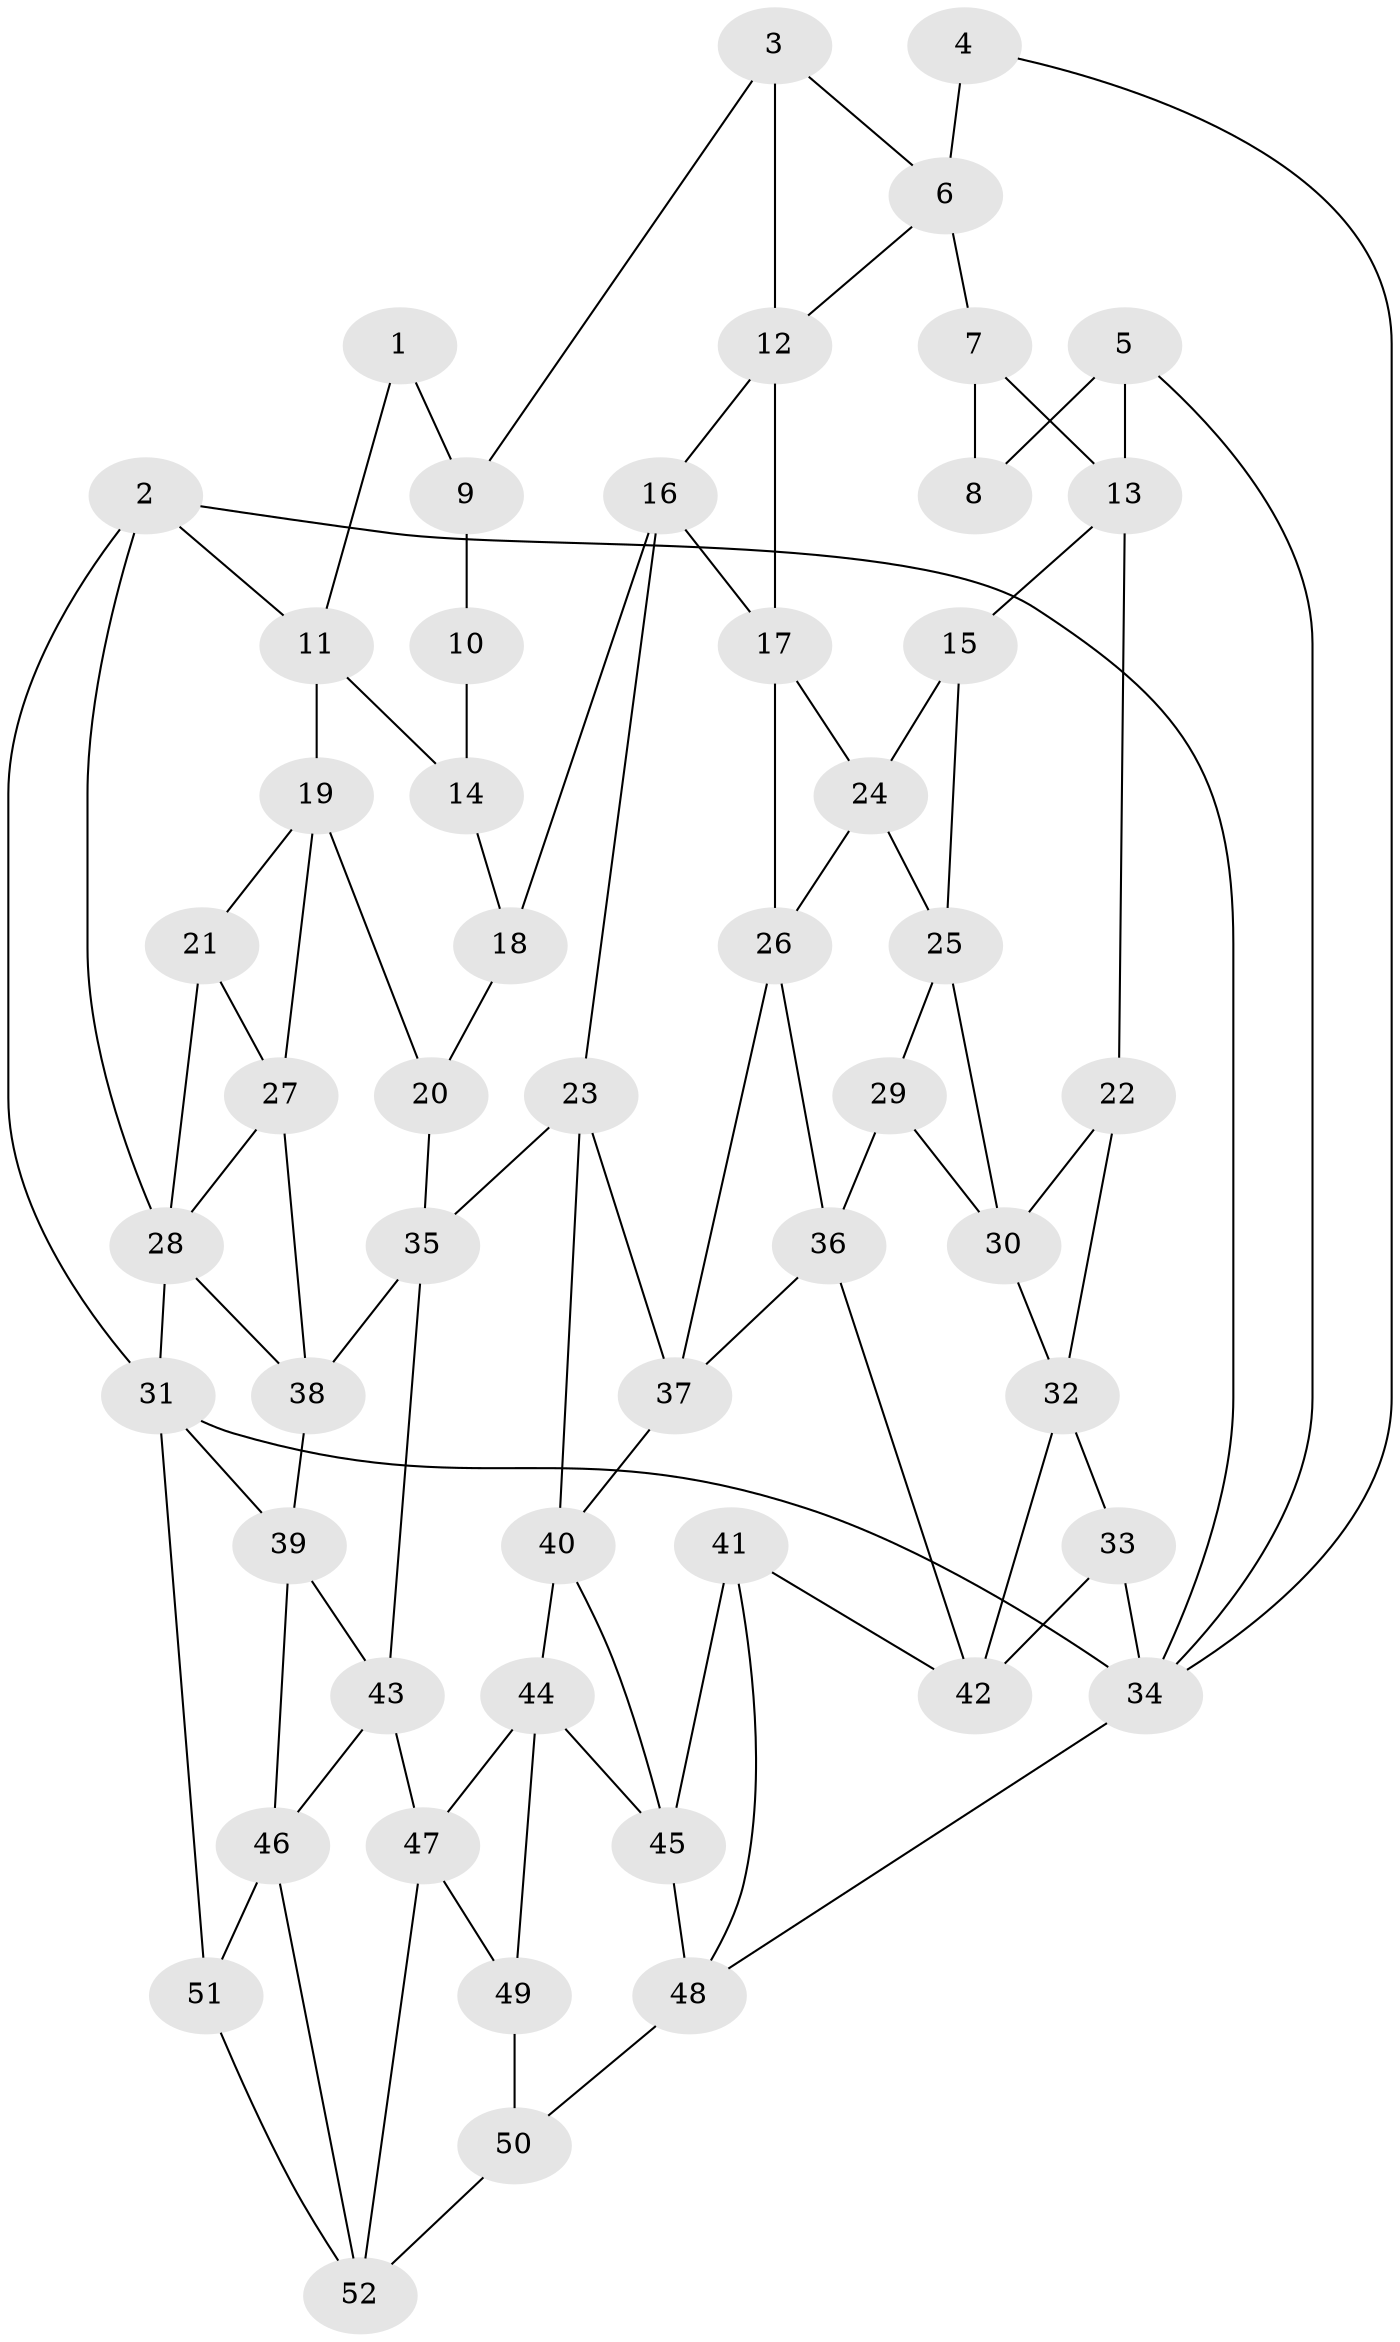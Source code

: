 // original degree distribution, {3: 0.028846153846153848, 5: 0.5480769230769231, 4: 0.21153846153846154, 6: 0.21153846153846154}
// Generated by graph-tools (version 1.1) at 2025/38/03/04/25 23:38:20]
// undirected, 52 vertices, 94 edges
graph export_dot {
  node [color=gray90,style=filled];
  1;
  2;
  3;
  4;
  5;
  6;
  7;
  8;
  9;
  10;
  11;
  12;
  13;
  14;
  15;
  16;
  17;
  18;
  19;
  20;
  21;
  22;
  23;
  24;
  25;
  26;
  27;
  28;
  29;
  30;
  31;
  32;
  33;
  34;
  35;
  36;
  37;
  38;
  39;
  40;
  41;
  42;
  43;
  44;
  45;
  46;
  47;
  48;
  49;
  50;
  51;
  52;
  1 -- 9 [weight=1.0];
  1 -- 11 [weight=1.0];
  2 -- 11 [weight=1.0];
  2 -- 28 [weight=1.0];
  2 -- 31 [weight=1.0];
  2 -- 34 [weight=1.0];
  3 -- 6 [weight=1.0];
  3 -- 9 [weight=1.0];
  3 -- 12 [weight=1.0];
  4 -- 6 [weight=1.0];
  4 -- 34 [weight=1.0];
  5 -- 8 [weight=1.0];
  5 -- 13 [weight=1.0];
  5 -- 34 [weight=1.0];
  6 -- 7 [weight=1.0];
  6 -- 12 [weight=1.0];
  7 -- 8 [weight=1.0];
  7 -- 13 [weight=1.0];
  9 -- 10 [weight=1.0];
  10 -- 14 [weight=2.0];
  11 -- 14 [weight=1.0];
  11 -- 19 [weight=1.0];
  12 -- 16 [weight=1.0];
  12 -- 17 [weight=1.0];
  13 -- 15 [weight=1.0];
  13 -- 22 [weight=1.0];
  14 -- 18 [weight=2.0];
  15 -- 24 [weight=1.0];
  15 -- 25 [weight=1.0];
  16 -- 17 [weight=1.0];
  16 -- 18 [weight=1.0];
  16 -- 23 [weight=1.0];
  17 -- 24 [weight=1.0];
  17 -- 26 [weight=1.0];
  18 -- 20 [weight=1.0];
  19 -- 20 [weight=1.0];
  19 -- 21 [weight=1.0];
  19 -- 27 [weight=1.0];
  20 -- 35 [weight=1.0];
  21 -- 27 [weight=1.0];
  21 -- 28 [weight=1.0];
  22 -- 30 [weight=1.0];
  22 -- 32 [weight=1.0];
  23 -- 35 [weight=1.0];
  23 -- 37 [weight=1.0];
  23 -- 40 [weight=1.0];
  24 -- 25 [weight=1.0];
  24 -- 26 [weight=1.0];
  25 -- 29 [weight=1.0];
  25 -- 30 [weight=1.0];
  26 -- 36 [weight=1.0];
  26 -- 37 [weight=1.0];
  27 -- 28 [weight=1.0];
  27 -- 38 [weight=1.0];
  28 -- 31 [weight=1.0];
  28 -- 38 [weight=1.0];
  29 -- 30 [weight=1.0];
  29 -- 36 [weight=1.0];
  30 -- 32 [weight=1.0];
  31 -- 34 [weight=1.0];
  31 -- 39 [weight=1.0];
  31 -- 51 [weight=1.0];
  32 -- 33 [weight=1.0];
  32 -- 42 [weight=1.0];
  33 -- 34 [weight=1.0];
  33 -- 42 [weight=1.0];
  34 -- 48 [weight=1.0];
  35 -- 38 [weight=1.0];
  35 -- 43 [weight=1.0];
  36 -- 37 [weight=1.0];
  36 -- 42 [weight=1.0];
  37 -- 40 [weight=1.0];
  38 -- 39 [weight=1.0];
  39 -- 43 [weight=1.0];
  39 -- 46 [weight=1.0];
  40 -- 44 [weight=1.0];
  40 -- 45 [weight=1.0];
  41 -- 42 [weight=1.0];
  41 -- 45 [weight=1.0];
  41 -- 48 [weight=1.0];
  43 -- 46 [weight=1.0];
  43 -- 47 [weight=1.0];
  44 -- 45 [weight=1.0];
  44 -- 47 [weight=1.0];
  44 -- 49 [weight=1.0];
  45 -- 48 [weight=1.0];
  46 -- 51 [weight=1.0];
  46 -- 52 [weight=1.0];
  47 -- 49 [weight=2.0];
  47 -- 52 [weight=1.0];
  48 -- 50 [weight=1.0];
  49 -- 50 [weight=1.0];
  50 -- 52 [weight=1.0];
  51 -- 52 [weight=1.0];
}
